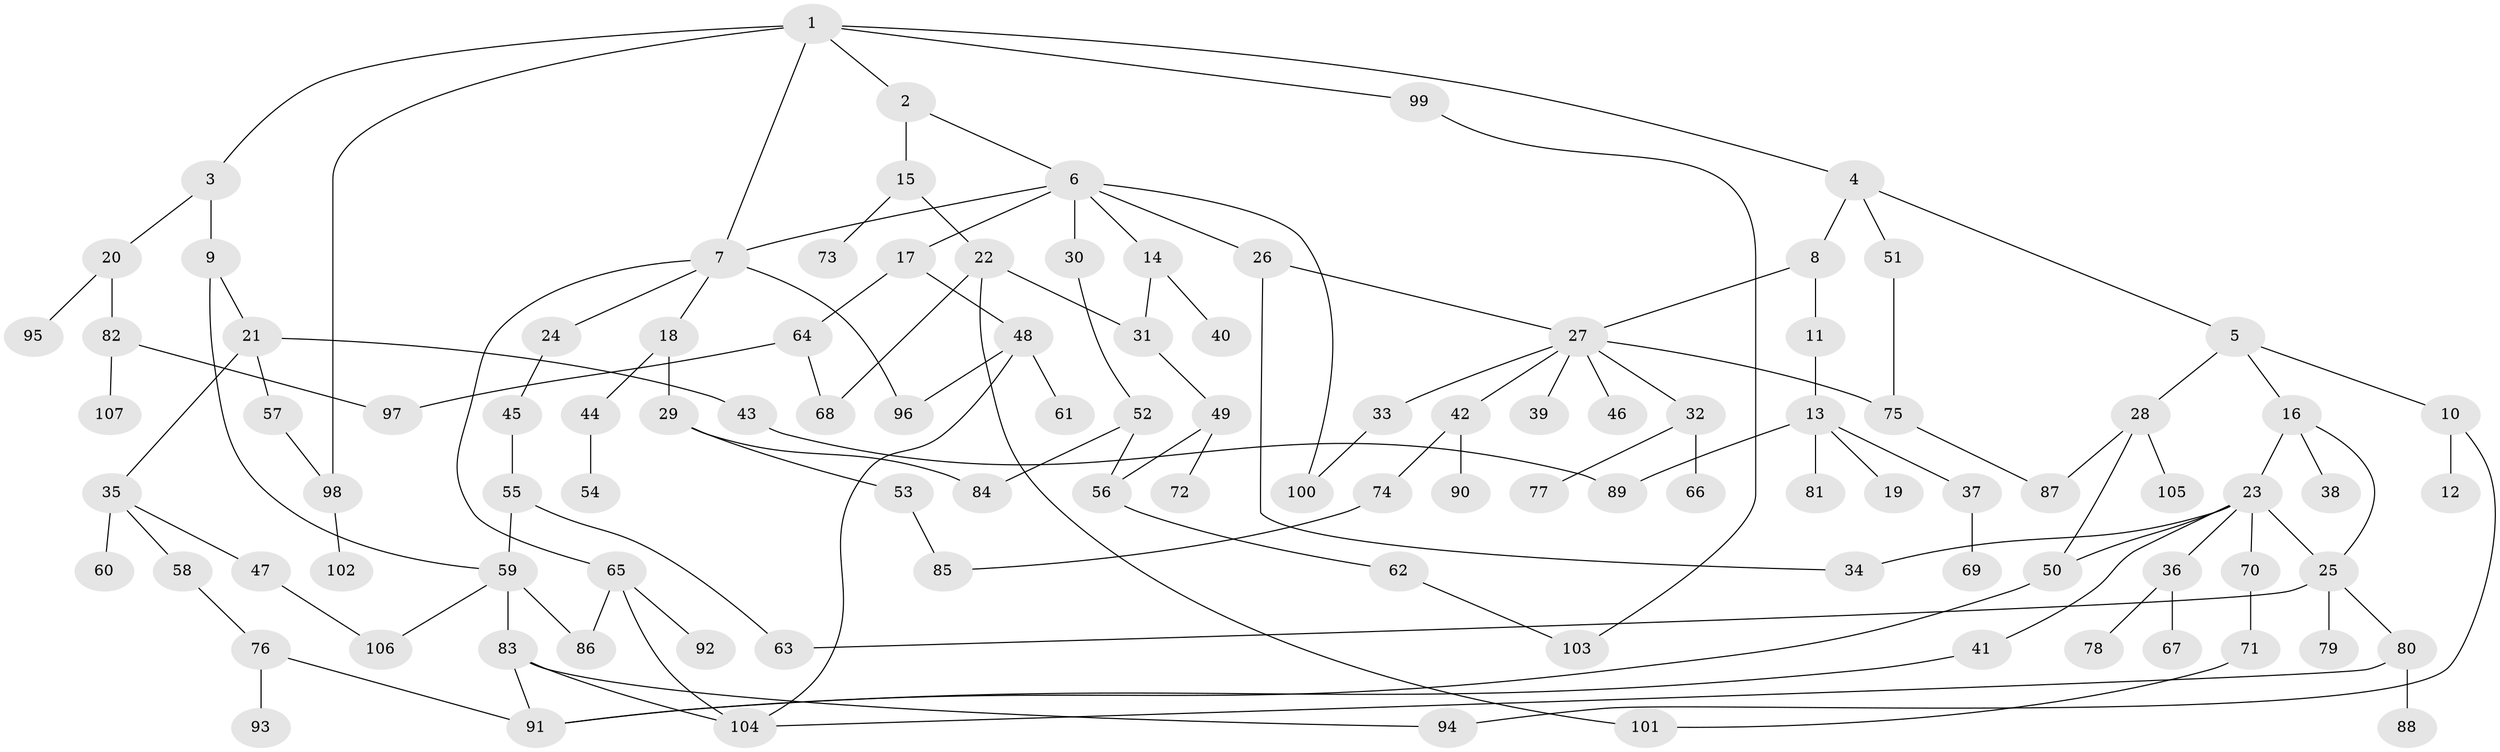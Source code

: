 // Generated by graph-tools (version 1.1) at 2025/13/03/09/25 04:13:20]
// undirected, 107 vertices, 136 edges
graph export_dot {
graph [start="1"]
  node [color=gray90,style=filled];
  1;
  2;
  3;
  4;
  5;
  6;
  7;
  8;
  9;
  10;
  11;
  12;
  13;
  14;
  15;
  16;
  17;
  18;
  19;
  20;
  21;
  22;
  23;
  24;
  25;
  26;
  27;
  28;
  29;
  30;
  31;
  32;
  33;
  34;
  35;
  36;
  37;
  38;
  39;
  40;
  41;
  42;
  43;
  44;
  45;
  46;
  47;
  48;
  49;
  50;
  51;
  52;
  53;
  54;
  55;
  56;
  57;
  58;
  59;
  60;
  61;
  62;
  63;
  64;
  65;
  66;
  67;
  68;
  69;
  70;
  71;
  72;
  73;
  74;
  75;
  76;
  77;
  78;
  79;
  80;
  81;
  82;
  83;
  84;
  85;
  86;
  87;
  88;
  89;
  90;
  91;
  92;
  93;
  94;
  95;
  96;
  97;
  98;
  99;
  100;
  101;
  102;
  103;
  104;
  105;
  106;
  107;
  1 -- 2;
  1 -- 3;
  1 -- 4;
  1 -- 99;
  1 -- 7;
  1 -- 98;
  2 -- 6;
  2 -- 15;
  3 -- 9;
  3 -- 20;
  4 -- 5;
  4 -- 8;
  4 -- 51;
  5 -- 10;
  5 -- 16;
  5 -- 28;
  6 -- 7;
  6 -- 14;
  6 -- 17;
  6 -- 26;
  6 -- 30;
  6 -- 100;
  7 -- 18;
  7 -- 24;
  7 -- 65;
  7 -- 96;
  8 -- 11;
  8 -- 27;
  9 -- 21;
  9 -- 59;
  10 -- 12;
  10 -- 94;
  11 -- 13;
  13 -- 19;
  13 -- 37;
  13 -- 81;
  13 -- 89;
  14 -- 31;
  14 -- 40;
  15 -- 22;
  15 -- 73;
  16 -- 23;
  16 -- 38;
  16 -- 25;
  17 -- 48;
  17 -- 64;
  18 -- 29;
  18 -- 44;
  20 -- 82;
  20 -- 95;
  21 -- 35;
  21 -- 43;
  21 -- 57;
  22 -- 31;
  22 -- 101;
  22 -- 68;
  23 -- 25;
  23 -- 34;
  23 -- 36;
  23 -- 41;
  23 -- 70;
  23 -- 50;
  24 -- 45;
  25 -- 79;
  25 -- 80;
  25 -- 63;
  26 -- 27;
  26 -- 34;
  27 -- 32;
  27 -- 33;
  27 -- 39;
  27 -- 42;
  27 -- 46;
  27 -- 75;
  28 -- 50;
  28 -- 105;
  28 -- 87;
  29 -- 53;
  29 -- 84;
  30 -- 52;
  31 -- 49;
  32 -- 66;
  32 -- 77;
  33 -- 100;
  35 -- 47;
  35 -- 58;
  35 -- 60;
  36 -- 67;
  36 -- 78;
  37 -- 69;
  41 -- 91;
  42 -- 74;
  42 -- 90;
  43 -- 89;
  44 -- 54;
  45 -- 55;
  47 -- 106;
  48 -- 61;
  48 -- 96;
  48 -- 104;
  49 -- 72;
  49 -- 56;
  50 -- 91;
  51 -- 75;
  52 -- 56;
  52 -- 84;
  53 -- 85;
  55 -- 63;
  55 -- 59;
  56 -- 62;
  57 -- 98;
  58 -- 76;
  59 -- 83;
  59 -- 106;
  59 -- 86;
  62 -- 103;
  64 -- 68;
  64 -- 97;
  65 -- 86;
  65 -- 92;
  65 -- 104;
  70 -- 71;
  71 -- 101;
  74 -- 85;
  75 -- 87;
  76 -- 91;
  76 -- 93;
  80 -- 88;
  80 -- 104;
  82 -- 107;
  82 -- 97;
  83 -- 104;
  83 -- 91;
  83 -- 94;
  98 -- 102;
  99 -- 103;
}
